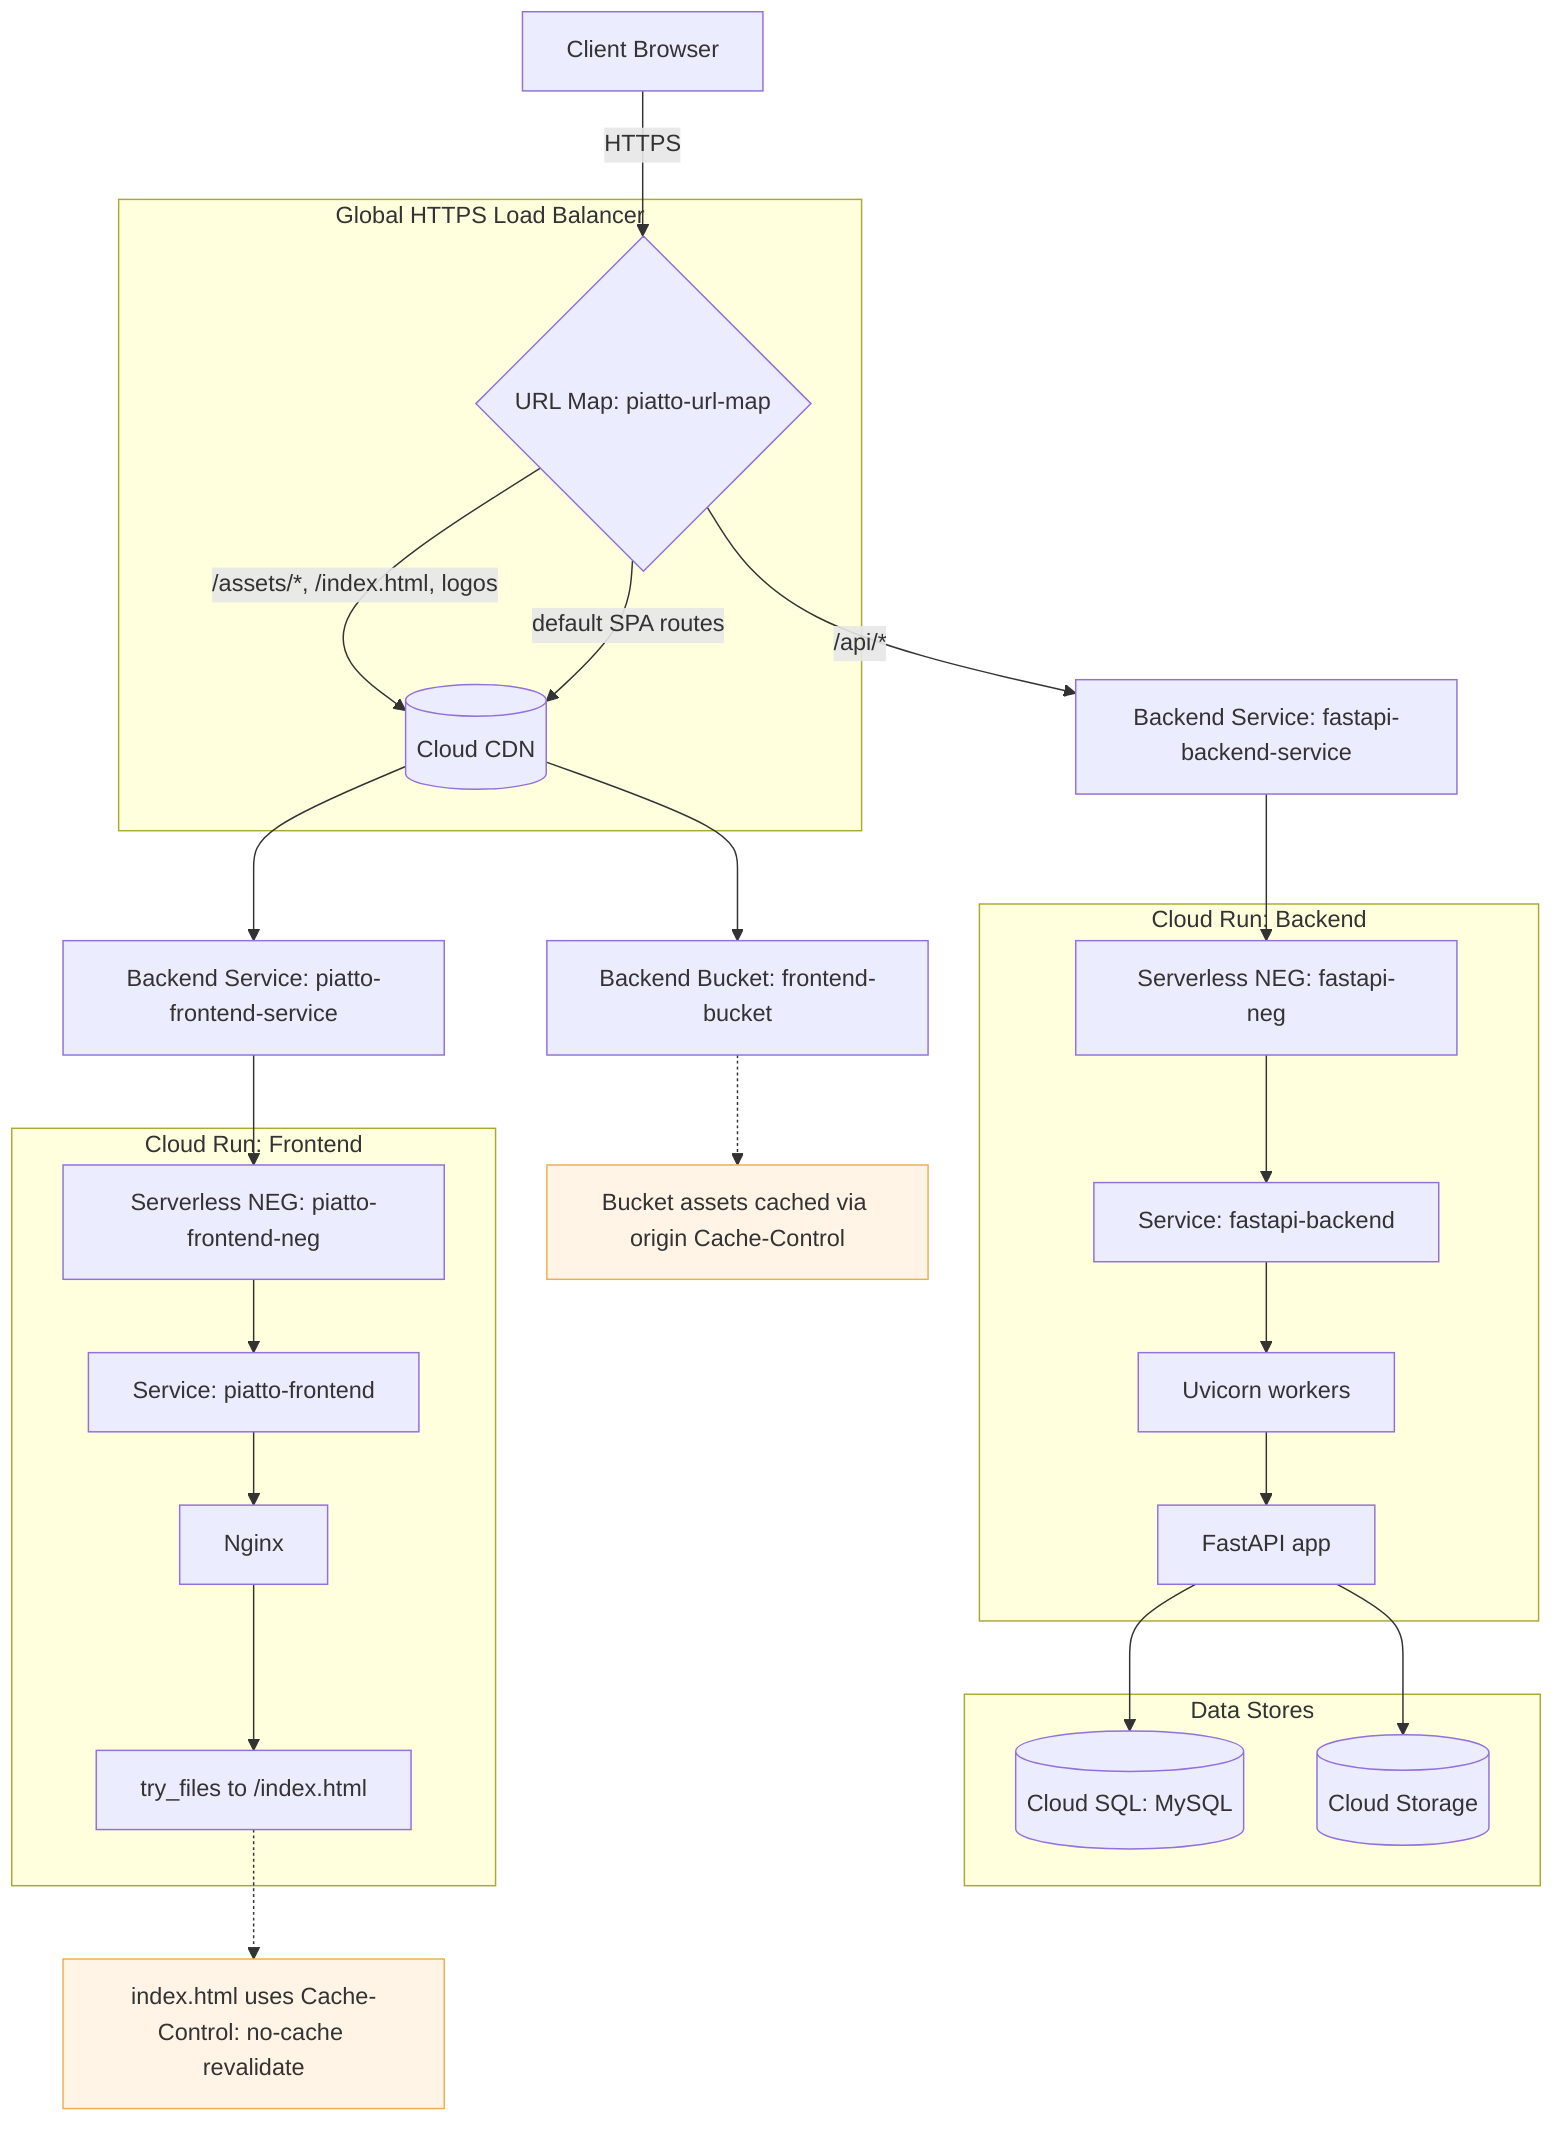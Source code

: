 flowchart TD
  A[Client Browser]

  subgraph LB[Global HTTPS Load Balancer]
    URLMAP{URL Map: piatto-url-map}
    CDN[(Cloud CDN)]
  end

  %% Routing decision
  A -->|HTTPS| URLMAP

  %% URL map rules
  URLMAP -->|/api/*| BS_API[Backend Service: fastapi-backend-service]
  URLMAP -->|/assets/*, /index.html, logos| CDN
  URLMAP -->|default SPA routes| CDN

  %% CDN paths
  CDN --> BB[Backend Bucket: frontend-bucket]
  CDN --> BS_FE[Backend Service: piatto-frontend-service]

  %% Backend (API)
  subgraph CR_API[Cloud Run: Backend]
    NEG_API[Serverless NEG: fastapi-neg]
    SRV_API[Service: fastapi-backend]
    UVICORN[Uvicorn workers]
    FASTAPI[FastAPI app]
  end
  BS_API --> NEG_API --> SRV_API --> UVICORN --> FASTAPI

  %% Data stores
  subgraph DATA[Data Stores]
    SQL[(Cloud SQL: MySQL)]
    GCS[(Cloud Storage)]
  end
  FASTAPI --> SQL
  FASTAPI --> GCS

  %% Frontend (Nginx)
  subgraph CR_FE[Cloud Run: Frontend]
    NEG_FE[Serverless NEG: piatto-frontend-neg]
    SRV_FE[Service: piatto-frontend]
    NGINX[Nginx]
    TRYFILES[try_files to /index.html]
  end
  BS_FE --> NEG_FE --> SRV_FE --> NGINX --> TRYFILES

  %% Notes as nodes
  BB_NOTE[Bucket assets cached via origin Cache-Control]:::note
  INDEX_NOTE[index.html uses Cache-Control: no-cache revalidate]:::note

  BB -.-> BB_NOTE
  TRYFILES -.-> INDEX_NOTE

  classDef note fill:#fff4e5,stroke:#f0ad4e,stroke-width:1px,color:#333;